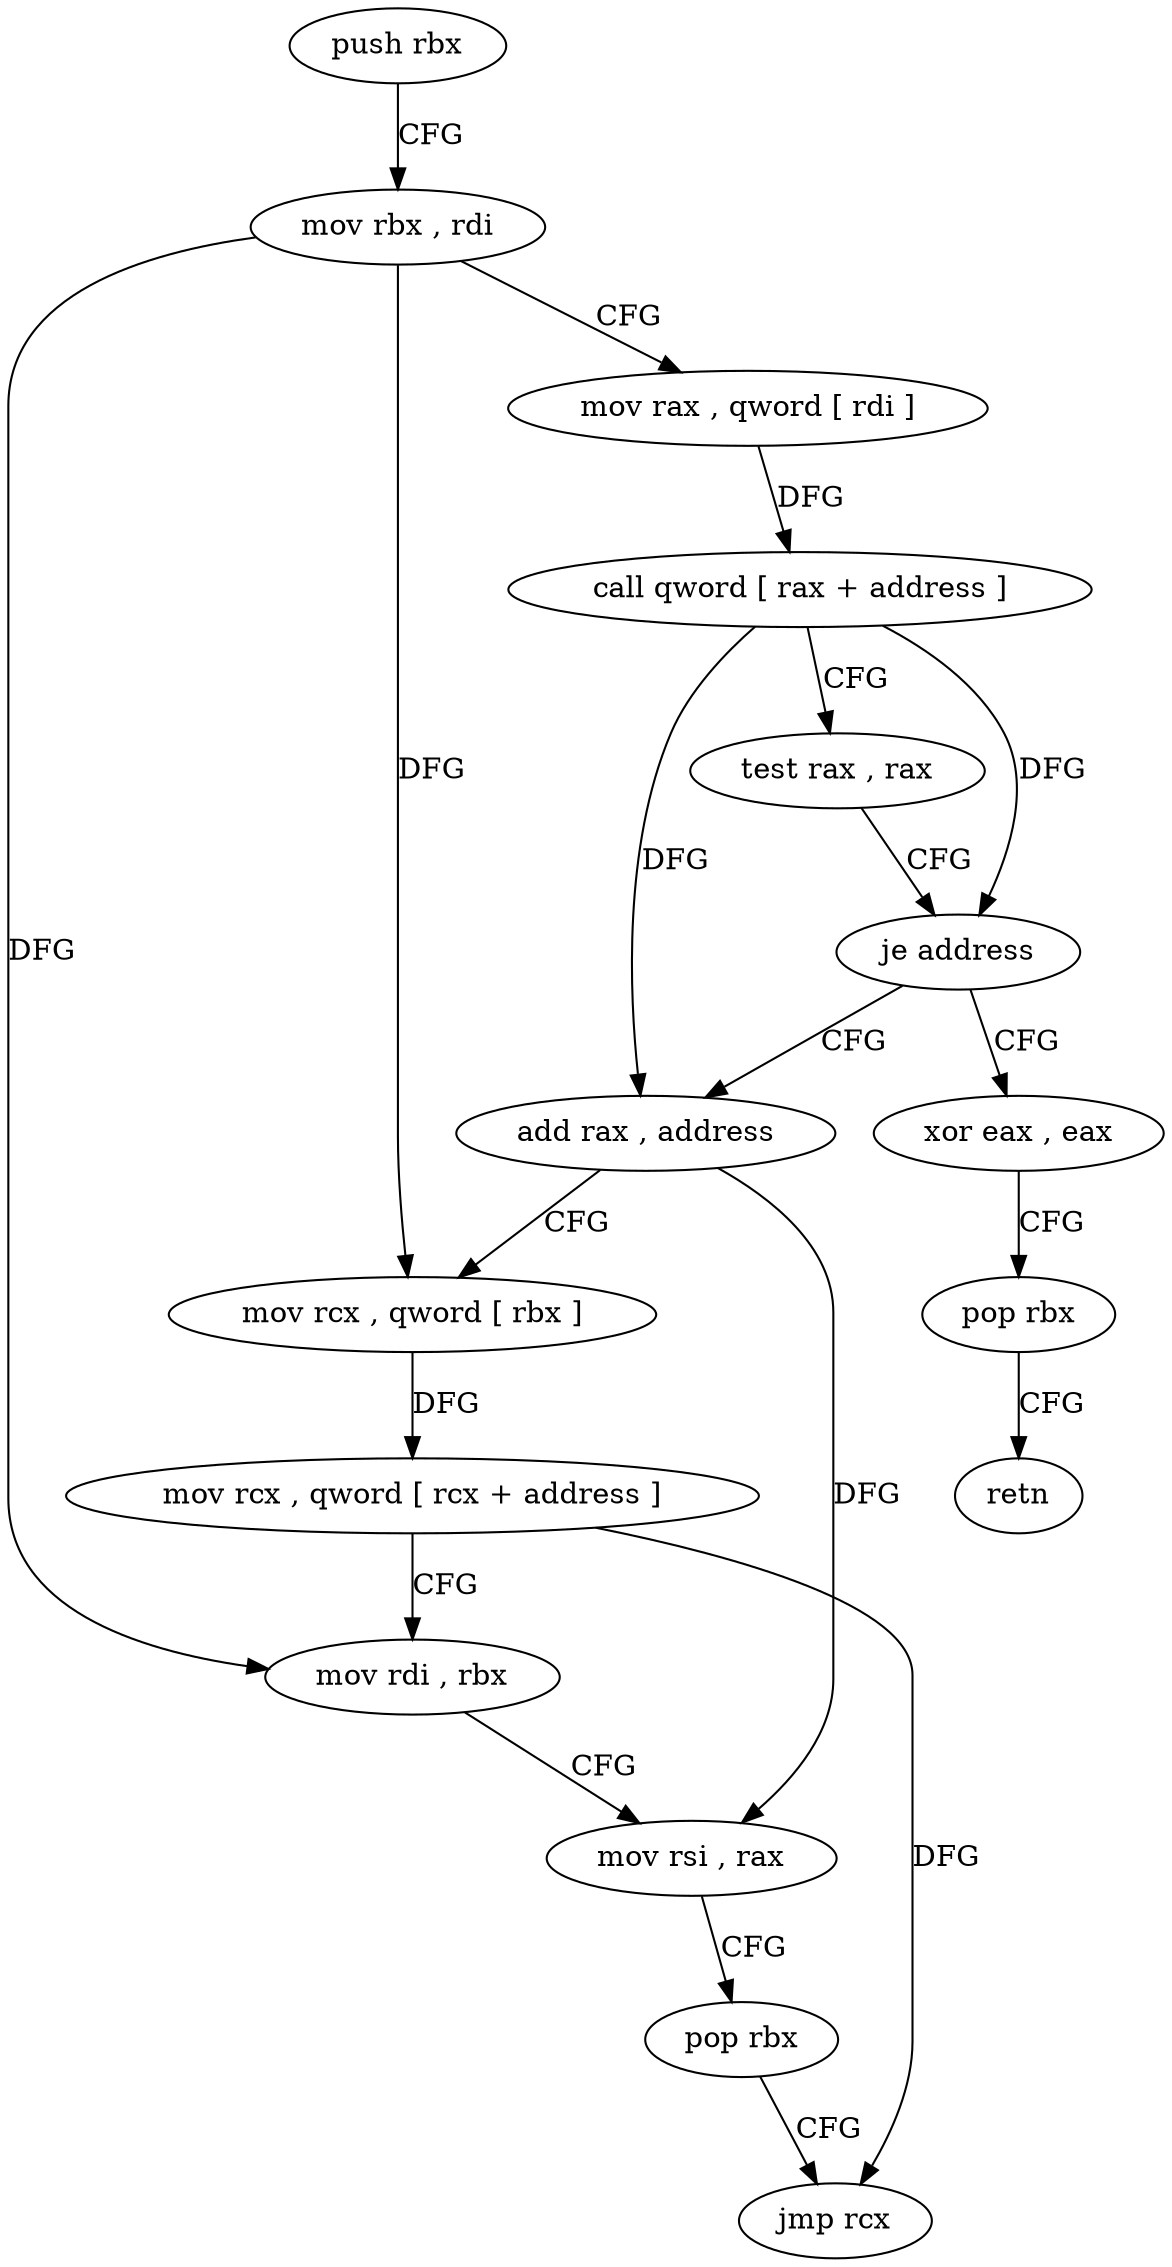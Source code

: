 digraph "func" {
"186304" [label = "push rbx" ]
"186305" [label = "mov rbx , rdi" ]
"186308" [label = "mov rax , qword [ rdi ]" ]
"186311" [label = "call qword [ rax + address ]" ]
"186314" [label = "test rax , rax" ]
"186317" [label = "je address" ]
"186342" [label = "xor eax , eax" ]
"186319" [label = "add rax , address" ]
"186344" [label = "pop rbx" ]
"186345" [label = "retn" ]
"186323" [label = "mov rcx , qword [ rbx ]" ]
"186326" [label = "mov rcx , qword [ rcx + address ]" ]
"186333" [label = "mov rdi , rbx" ]
"186336" [label = "mov rsi , rax" ]
"186339" [label = "pop rbx" ]
"186340" [label = "jmp rcx" ]
"186304" -> "186305" [ label = "CFG" ]
"186305" -> "186308" [ label = "CFG" ]
"186305" -> "186323" [ label = "DFG" ]
"186305" -> "186333" [ label = "DFG" ]
"186308" -> "186311" [ label = "DFG" ]
"186311" -> "186314" [ label = "CFG" ]
"186311" -> "186317" [ label = "DFG" ]
"186311" -> "186319" [ label = "DFG" ]
"186314" -> "186317" [ label = "CFG" ]
"186317" -> "186342" [ label = "CFG" ]
"186317" -> "186319" [ label = "CFG" ]
"186342" -> "186344" [ label = "CFG" ]
"186319" -> "186323" [ label = "CFG" ]
"186319" -> "186336" [ label = "DFG" ]
"186344" -> "186345" [ label = "CFG" ]
"186323" -> "186326" [ label = "DFG" ]
"186326" -> "186333" [ label = "CFG" ]
"186326" -> "186340" [ label = "DFG" ]
"186333" -> "186336" [ label = "CFG" ]
"186336" -> "186339" [ label = "CFG" ]
"186339" -> "186340" [ label = "CFG" ]
}
